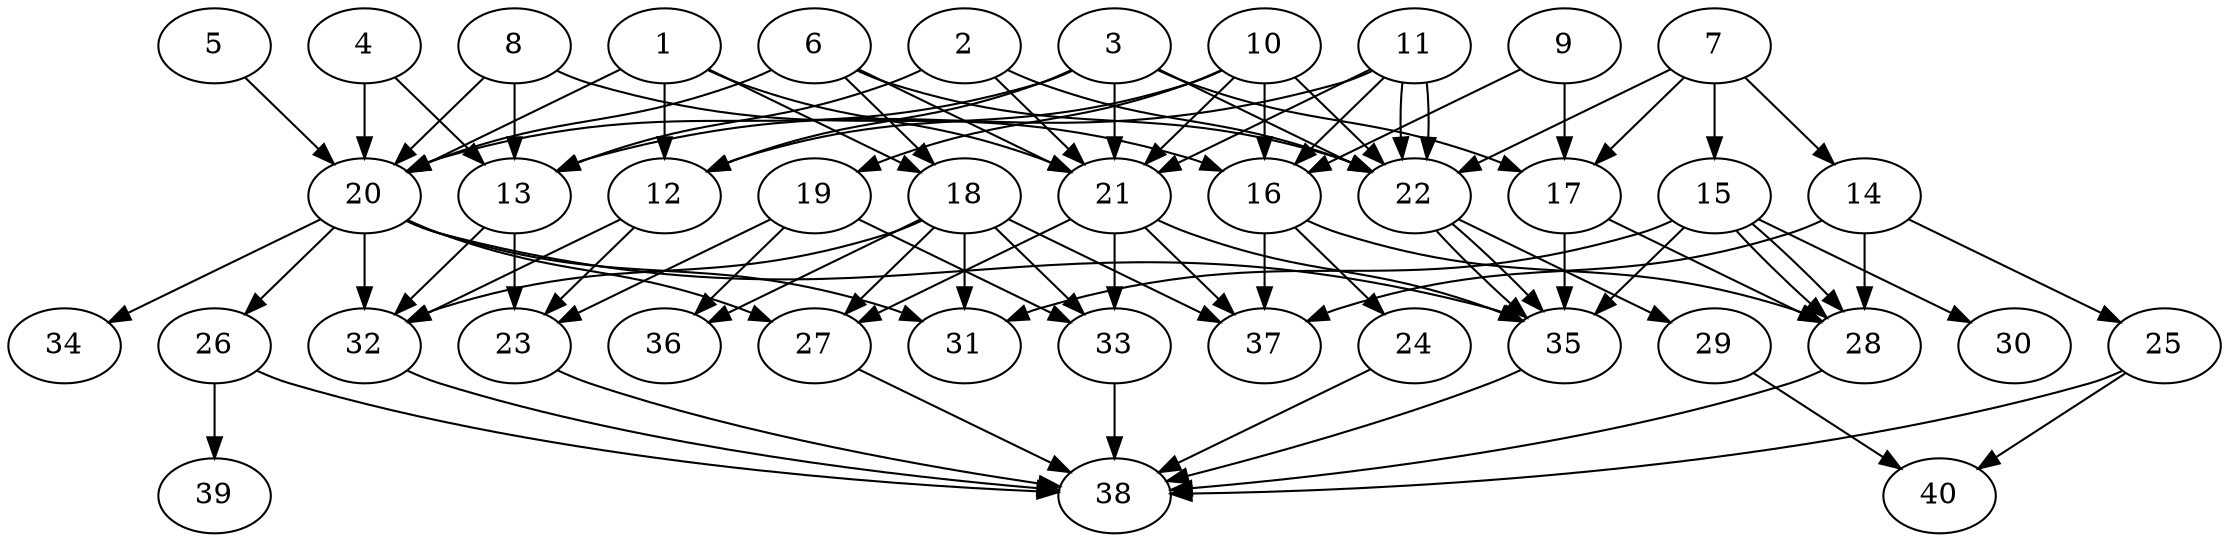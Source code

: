 // DAG automatically generated by daggen at Thu Oct  3 14:06:48 2019
// ./daggen --dot -n 40 --ccr 0.4 --fat 0.7 --regular 0.5 --density 0.6 --mindata 5242880 --maxdata 52428800 
digraph G {
  1 [size="35765760", alpha="0.05", expect_size="14306304"] 
  1 -> 12 [size ="14306304"]
  1 -> 18 [size ="14306304"]
  1 -> 20 [size ="14306304"]
  1 -> 21 [size ="14306304"]
  2 [size="124144640", alpha="0.19", expect_size="49657856"] 
  2 -> 13 [size ="49657856"]
  2 -> 21 [size ="49657856"]
  2 -> 22 [size ="49657856"]
  3 [size="42880000", alpha="0.13", expect_size="17152000"] 
  3 -> 12 [size ="17152000"]
  3 -> 17 [size ="17152000"]
  3 -> 20 [size ="17152000"]
  3 -> 21 [size ="17152000"]
  3 -> 22 [size ="17152000"]
  4 [size="101434880", alpha="0.19", expect_size="40573952"] 
  4 -> 13 [size ="40573952"]
  4 -> 20 [size ="40573952"]
  5 [size="14896640", alpha="0.15", expect_size="5958656"] 
  5 -> 20 [size ="5958656"]
  6 [size="99527680", alpha="0.16", expect_size="39811072"] 
  6 -> 18 [size ="39811072"]
  6 -> 20 [size ="39811072"]
  6 -> 21 [size ="39811072"]
  6 -> 22 [size ="39811072"]
  7 [size="85327360", alpha="0.06", expect_size="34130944"] 
  7 -> 14 [size ="34130944"]
  7 -> 15 [size ="34130944"]
  7 -> 17 [size ="34130944"]
  7 -> 22 [size ="34130944"]
  8 [size="53314560", alpha="0.18", expect_size="21325824"] 
  8 -> 13 [size ="21325824"]
  8 -> 16 [size ="21325824"]
  8 -> 20 [size ="21325824"]
  9 [size="32568320", alpha="0.07", expect_size="13027328"] 
  9 -> 16 [size ="13027328"]
  9 -> 17 [size ="13027328"]
  10 [size="79572480", alpha="0.20", expect_size="31828992"] 
  10 -> 12 [size ="31828992"]
  10 -> 16 [size ="31828992"]
  10 -> 19 [size ="31828992"]
  10 -> 21 [size ="31828992"]
  10 -> 22 [size ="31828992"]
  11 [size="54794240", alpha="0.16", expect_size="21917696"] 
  11 -> 13 [size ="21917696"]
  11 -> 16 [size ="21917696"]
  11 -> 21 [size ="21917696"]
  11 -> 22 [size ="21917696"]
  11 -> 22 [size ="21917696"]
  12 [size="83860480", alpha="0.00", expect_size="33544192"] 
  12 -> 23 [size ="33544192"]
  12 -> 32 [size ="33544192"]
  13 [size="79544320", alpha="0.04", expect_size="31817728"] 
  13 -> 23 [size ="31817728"]
  13 -> 32 [size ="31817728"]
  14 [size="36367360", alpha="0.19", expect_size="14546944"] 
  14 -> 25 [size ="14546944"]
  14 -> 28 [size ="14546944"]
  14 -> 37 [size ="14546944"]
  15 [size="30023680", alpha="0.17", expect_size="12009472"] 
  15 -> 28 [size ="12009472"]
  15 -> 28 [size ="12009472"]
  15 -> 30 [size ="12009472"]
  15 -> 31 [size ="12009472"]
  15 -> 35 [size ="12009472"]
  16 [size="120698880", alpha="0.14", expect_size="48279552"] 
  16 -> 24 [size ="48279552"]
  16 -> 28 [size ="48279552"]
  16 -> 37 [size ="48279552"]
  17 [size="98137600", alpha="0.20", expect_size="39255040"] 
  17 -> 28 [size ="39255040"]
  17 -> 35 [size ="39255040"]
  18 [size="14817280", alpha="0.01", expect_size="5926912"] 
  18 -> 27 [size ="5926912"]
  18 -> 31 [size ="5926912"]
  18 -> 32 [size ="5926912"]
  18 -> 33 [size ="5926912"]
  18 -> 36 [size ="5926912"]
  18 -> 37 [size ="5926912"]
  19 [size="120394240", alpha="0.11", expect_size="48157696"] 
  19 -> 23 [size ="48157696"]
  19 -> 33 [size ="48157696"]
  19 -> 36 [size ="48157696"]
  20 [size="41116160", alpha="0.10", expect_size="16446464"] 
  20 -> 26 [size ="16446464"]
  20 -> 27 [size ="16446464"]
  20 -> 31 [size ="16446464"]
  20 -> 32 [size ="16446464"]
  20 -> 34 [size ="16446464"]
  20 -> 35 [size ="16446464"]
  21 [size="40069120", alpha="0.12", expect_size="16027648"] 
  21 -> 27 [size ="16027648"]
  21 -> 33 [size ="16027648"]
  21 -> 35 [size ="16027648"]
  21 -> 37 [size ="16027648"]
  22 [size="15482880", alpha="0.13", expect_size="6193152"] 
  22 -> 29 [size ="6193152"]
  22 -> 35 [size ="6193152"]
  22 -> 35 [size ="6193152"]
  23 [size="17267200", alpha="0.19", expect_size="6906880"] 
  23 -> 38 [size ="6906880"]
  24 [size="42792960", alpha="0.00", expect_size="17117184"] 
  24 -> 38 [size ="17117184"]
  25 [size="35973120", alpha="0.02", expect_size="14389248"] 
  25 -> 38 [size ="14389248"]
  25 -> 40 [size ="14389248"]
  26 [size="17523200", alpha="0.18", expect_size="7009280"] 
  26 -> 38 [size ="7009280"]
  26 -> 39 [size ="7009280"]
  27 [size="99822080", alpha="0.06", expect_size="39928832"] 
  27 -> 38 [size ="39928832"]
  28 [size="98918400", alpha="0.01", expect_size="39567360"] 
  28 -> 38 [size ="39567360"]
  29 [size="105779200", alpha="0.19", expect_size="42311680"] 
  29 -> 40 [size ="42311680"]
  30 [size="54471680", alpha="0.09", expect_size="21788672"] 
  31 [size="111595520", alpha="0.06", expect_size="44638208"] 
  32 [size="63877120", alpha="0.14", expect_size="25550848"] 
  32 -> 38 [size ="25550848"]
  33 [size="22353920", alpha="0.14", expect_size="8941568"] 
  33 -> 38 [size ="8941568"]
  34 [size="16803840", alpha="0.18", expect_size="6721536"] 
  35 [size="17589760", alpha="0.05", expect_size="7035904"] 
  35 -> 38 [size ="7035904"]
  36 [size="26503680", alpha="0.10", expect_size="10601472"] 
  37 [size="129963520", alpha="0.10", expect_size="51985408"] 
  38 [size="46300160", alpha="0.09", expect_size="18520064"] 
  39 [size="51648000", alpha="0.07", expect_size="20659200"] 
  40 [size="47505920", alpha="0.10", expect_size="19002368"] 
}
